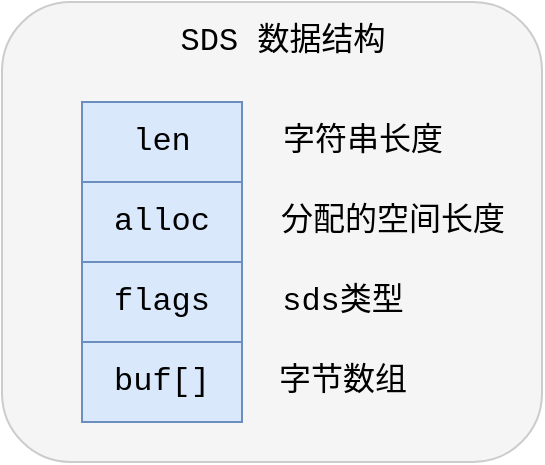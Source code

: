 <mxfile version="13.9.9" type="device"><diagram id="JdLYRPguW1A8e8m2ph52" name="第 1 页"><mxGraphModel dx="946" dy="610" grid="1" gridSize="10" guides="1" tooltips="1" connect="1" arrows="1" fold="1" page="1" pageScale="1" pageWidth="827" pageHeight="1169" math="0" shadow="0"><root><mxCell id="0"/><mxCell id="1" parent="0"/><mxCell id="C3fm6KC6S5JSdcMh9nLg-11" value="" style="rounded=1;whiteSpace=wrap;html=1;fontFamily=Courier New;fontSize=16;fillColor=#f5f5f5;fontColor=#333333;strokeColor=#CCCCCC;" vertex="1" parent="1"><mxGeometry x="160" y="110" width="270" height="230" as="geometry"/></mxCell><mxCell id="C3fm6KC6S5JSdcMh9nLg-1" value="len" style="rounded=0;whiteSpace=wrap;html=1;fontSize=16;fontFamily=Courier New;fillColor=#dae8fc;strokeColor=#6c8ebf;" vertex="1" parent="1"><mxGeometry x="200" y="160" width="80" height="40" as="geometry"/></mxCell><mxCell id="C3fm6KC6S5JSdcMh9nLg-4" value="alloc" style="rounded=0;whiteSpace=wrap;html=1;fontSize=16;fontFamily=Courier New;fillColor=#dae8fc;strokeColor=#6c8ebf;" vertex="1" parent="1"><mxGeometry x="200" y="200" width="80" height="40" as="geometry"/></mxCell><mxCell id="C3fm6KC6S5JSdcMh9nLg-5" value="flags" style="rounded=0;whiteSpace=wrap;html=1;fontSize=16;fontFamily=Courier New;fillColor=#dae8fc;strokeColor=#6c8ebf;" vertex="1" parent="1"><mxGeometry x="200" y="240" width="80" height="40" as="geometry"/></mxCell><mxCell id="C3fm6KC6S5JSdcMh9nLg-6" value="buf[]" style="rounded=0;whiteSpace=wrap;html=1;fontSize=16;fontFamily=Courier New;fillColor=#dae8fc;strokeColor=#6c8ebf;" vertex="1" parent="1"><mxGeometry x="200" y="280" width="80" height="40" as="geometry"/></mxCell><mxCell id="C3fm6KC6S5JSdcMh9nLg-7" value="字符串长度" style="text;html=1;align=center;verticalAlign=middle;resizable=0;points=[];autosize=1;fontSize=16;fontFamily=Courier New;" vertex="1" parent="1"><mxGeometry x="290" y="170" width="100" height="20" as="geometry"/></mxCell><mxCell id="C3fm6KC6S5JSdcMh9nLg-8" value="分配的空间长度" style="text;html=1;align=center;verticalAlign=middle;resizable=0;points=[];autosize=1;fontSize=16;fontFamily=Courier New;" vertex="1" parent="1"><mxGeometry x="290" y="210" width="130" height="20" as="geometry"/></mxCell><mxCell id="C3fm6KC6S5JSdcMh9nLg-9" value="sds类型" style="text;html=1;align=center;verticalAlign=middle;resizable=0;points=[];autosize=1;fontSize=16;fontFamily=Courier New;" vertex="1" parent="1"><mxGeometry x="290" y="250" width="80" height="20" as="geometry"/></mxCell><mxCell id="C3fm6KC6S5JSdcMh9nLg-10" value="字节数组" style="text;html=1;align=center;verticalAlign=middle;resizable=0;points=[];autosize=1;fontSize=16;fontFamily=Courier New;" vertex="1" parent="1"><mxGeometry x="290" y="290" width="80" height="20" as="geometry"/></mxCell><mxCell id="C3fm6KC6S5JSdcMh9nLg-12" value="SDS 数据结构" style="text;html=1;align=center;verticalAlign=middle;resizable=0;points=[];autosize=1;fontSize=16;fontFamily=Courier New;" vertex="1" parent="1"><mxGeometry x="240" y="120" width="120" height="20" as="geometry"/></mxCell></root></mxGraphModel></diagram></mxfile>